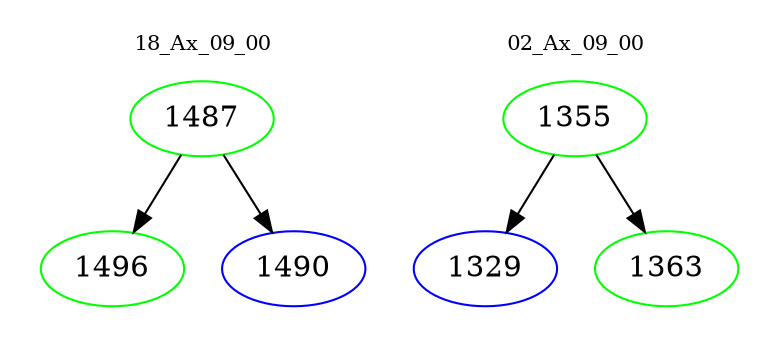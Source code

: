 digraph{
subgraph cluster_0 {
color = white
label = "18_Ax_09_00";
fontsize=10;
T0_1487 [label="1487", color="green"]
T0_1487 -> T0_1496 [color="black"]
T0_1496 [label="1496", color="green"]
T0_1487 -> T0_1490 [color="black"]
T0_1490 [label="1490", color="blue"]
}
subgraph cluster_1 {
color = white
label = "02_Ax_09_00";
fontsize=10;
T1_1355 [label="1355", color="green"]
T1_1355 -> T1_1329 [color="black"]
T1_1329 [label="1329", color="blue"]
T1_1355 -> T1_1363 [color="black"]
T1_1363 [label="1363", color="green"]
}
}
